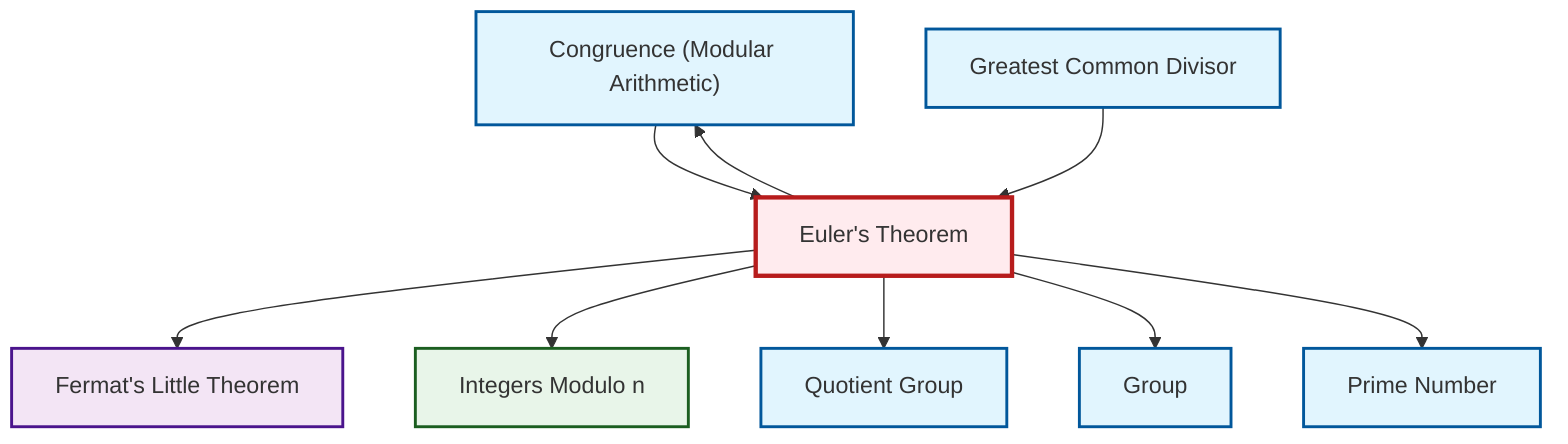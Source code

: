 graph TD
    classDef definition fill:#e1f5fe,stroke:#01579b,stroke-width:2px
    classDef theorem fill:#f3e5f5,stroke:#4a148c,stroke-width:2px
    classDef axiom fill:#fff3e0,stroke:#e65100,stroke-width:2px
    classDef example fill:#e8f5e9,stroke:#1b5e20,stroke-width:2px
    classDef current fill:#ffebee,stroke:#b71c1c,stroke-width:3px
    ex-quotient-integers-mod-n["Integers Modulo n"]:::example
    def-congruence["Congruence (Modular Arithmetic)"]:::definition
    thm-fermat-little["Fermat's Little Theorem"]:::theorem
    def-gcd["Greatest Common Divisor"]:::definition
    def-group["Group"]:::definition
    thm-euler["Euler's Theorem"]:::theorem
    def-quotient-group["Quotient Group"]:::definition
    def-prime["Prime Number"]:::definition
    thm-euler --> def-congruence
    thm-euler --> thm-fermat-little
    def-congruence --> thm-euler
    def-gcd --> thm-euler
    thm-euler --> ex-quotient-integers-mod-n
    thm-euler --> def-quotient-group
    thm-euler --> def-group
    thm-euler --> def-prime
    class thm-euler current